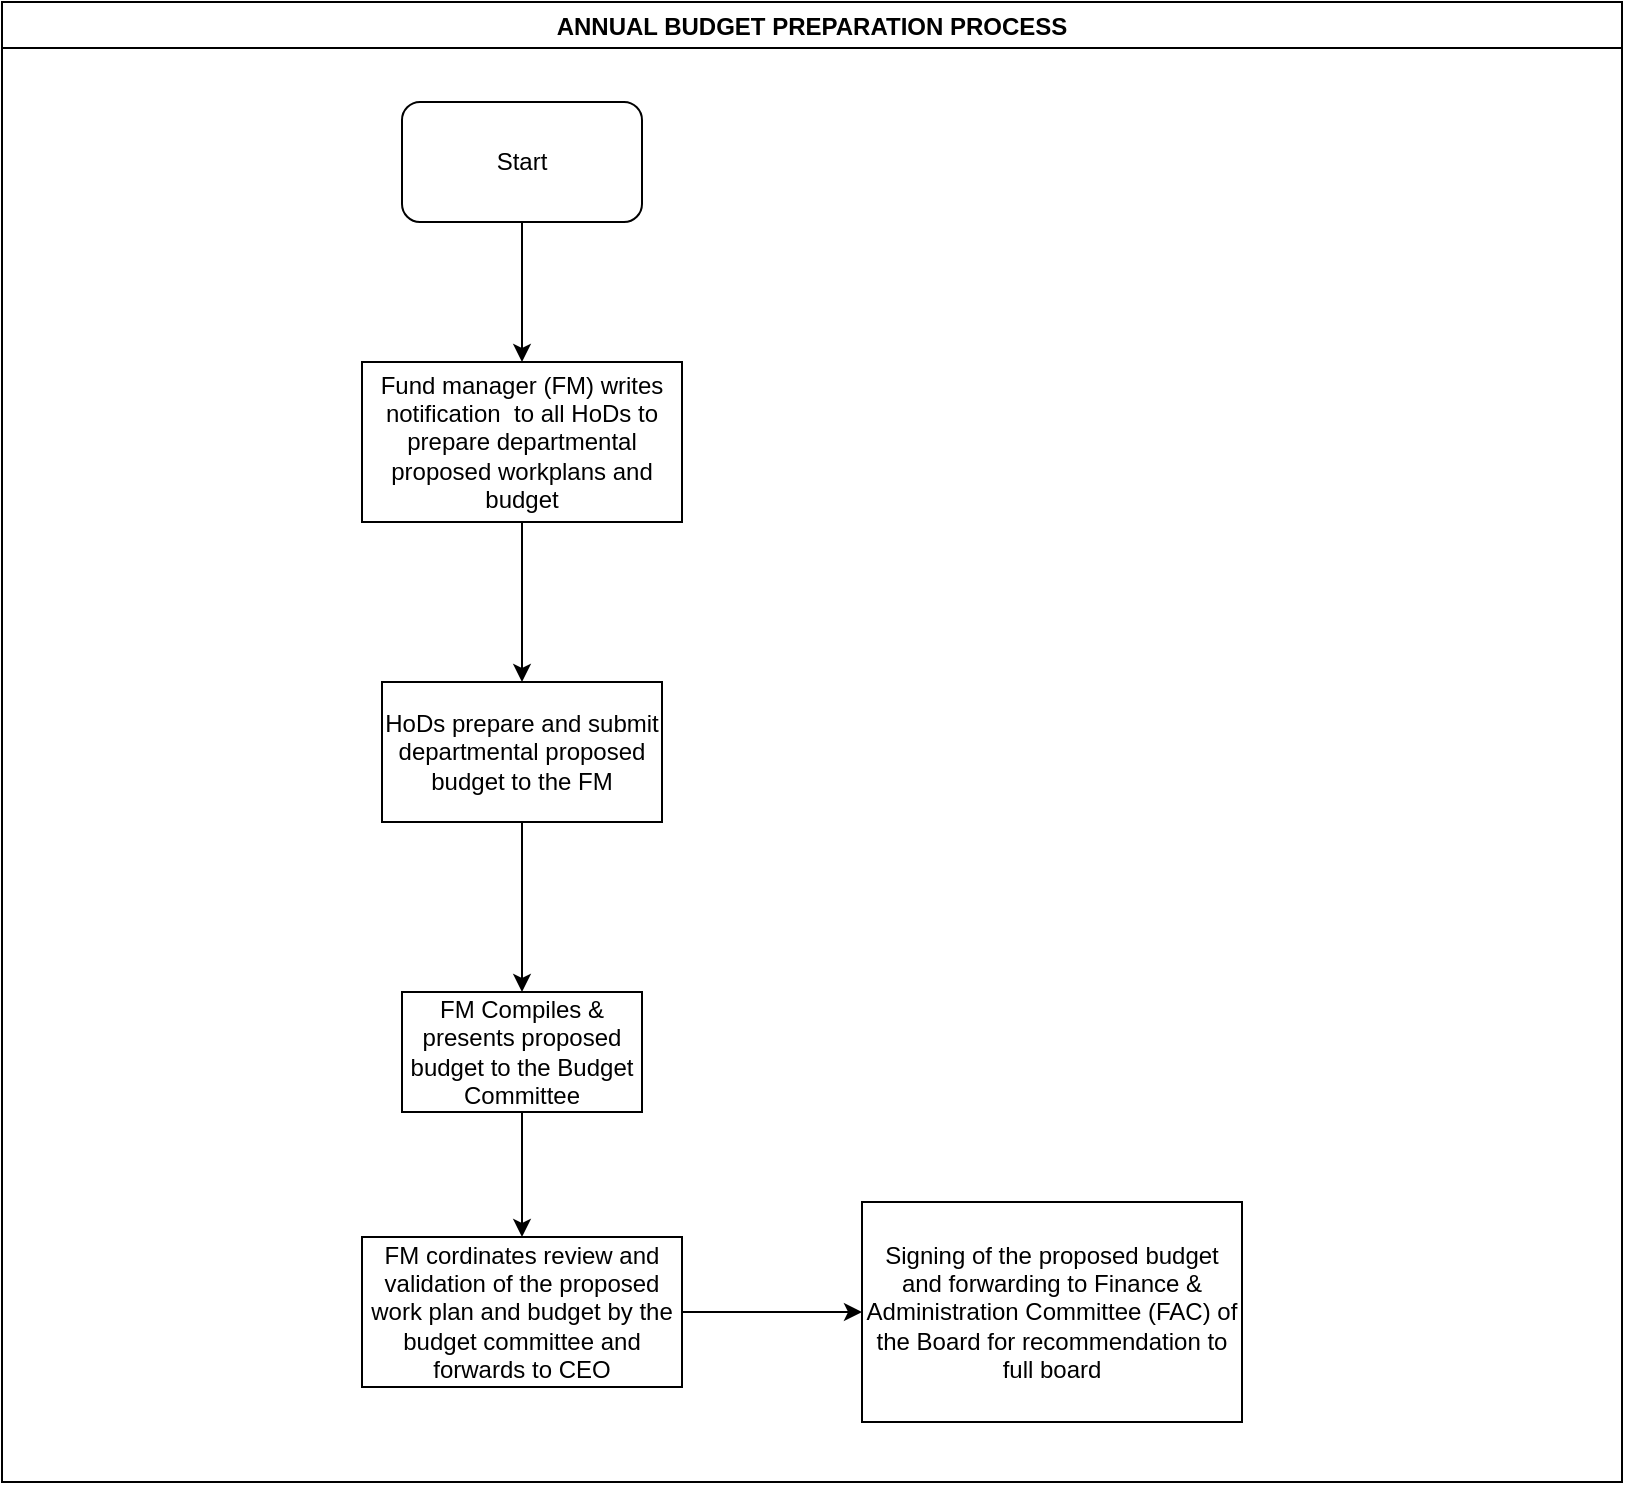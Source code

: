 <mxfile version="14.7.7" type="github">
  <diagram id="Up9UbGRrX_nPrRD4ef_L" name="Page-1">
    <mxGraphModel dx="1038" dy="508" grid="1" gridSize="10" guides="1" tooltips="1" connect="1" arrows="1" fold="1" page="1" pageScale="1" pageWidth="1169" pageHeight="827" math="0" shadow="0">
      <root>
        <mxCell id="0" />
        <mxCell id="1" parent="0" />
        <mxCell id="DuP928JgmqVkN7yUHcAI-1" value="ANNUAL BUDGET PREPARATION PROCESS" style="swimlane;" vertex="1" parent="1">
          <mxGeometry x="100" y="30" width="810" height="740" as="geometry" />
        </mxCell>
        <mxCell id="DuP928JgmqVkN7yUHcAI-2" value="Start" style="rounded=1;whiteSpace=wrap;html=1;" vertex="1" parent="DuP928JgmqVkN7yUHcAI-1">
          <mxGeometry x="200" y="50" width="120" height="60" as="geometry" />
        </mxCell>
        <mxCell id="DuP928JgmqVkN7yUHcAI-4" value="Fund manager (FM) writes notification&amp;nbsp; to all HoDs to prepare departmental proposed workplans and budget " style="rounded=0;whiteSpace=wrap;html=1;" vertex="1" parent="DuP928JgmqVkN7yUHcAI-1">
          <mxGeometry x="180" y="180" width="160" height="80" as="geometry" />
        </mxCell>
        <mxCell id="DuP928JgmqVkN7yUHcAI-6" value="" style="edgeStyle=orthogonalEdgeStyle;rounded=0;orthogonalLoop=1;jettySize=auto;html=1;entryX=0.5;entryY=0;entryDx=0;entryDy=0;exitX=0.5;exitY=1;exitDx=0;exitDy=0;" edge="1" parent="DuP928JgmqVkN7yUHcAI-1" source="DuP928JgmqVkN7yUHcAI-2" target="DuP928JgmqVkN7yUHcAI-4">
          <mxGeometry relative="1" as="geometry">
            <mxPoint x="260" y="190" as="targetPoint" />
            <Array as="points">
              <mxPoint x="260" y="160" />
              <mxPoint x="260" y="160" />
            </Array>
          </mxGeometry>
        </mxCell>
        <mxCell id="DuP928JgmqVkN7yUHcAI-11" value="FM &lt;span lang=&quot;EN-GB&quot;&gt;cordinates review and validation of the proposed work plan and budget by the budget committee and forwards to CEO &lt;/span&gt;" style="whiteSpace=wrap;html=1;rounded=0;" vertex="1" parent="DuP928JgmqVkN7yUHcAI-1">
          <mxGeometry x="180" y="617.5" width="160" height="75" as="geometry" />
        </mxCell>
        <mxCell id="DuP928JgmqVkN7yUHcAI-10" value="" style="edgeStyle=orthogonalEdgeStyle;rounded=0;orthogonalLoop=1;jettySize=auto;html=1;" edge="1" parent="1" source="DuP928JgmqVkN7yUHcAI-7" target="DuP928JgmqVkN7yUHcAI-9">
          <mxGeometry relative="1" as="geometry" />
        </mxCell>
        <mxCell id="DuP928JgmqVkN7yUHcAI-7" value="HoDs &lt;span lang=&quot;EN-GB&quot;&gt;prepare and submit departmental proposed budget to the FM &lt;/span&gt;" style="whiteSpace=wrap;html=1;rounded=0;" vertex="1" parent="1">
          <mxGeometry x="290" y="370" width="140" height="70" as="geometry" />
        </mxCell>
        <mxCell id="DuP928JgmqVkN7yUHcAI-8" value="" style="edgeStyle=orthogonalEdgeStyle;rounded=0;orthogonalLoop=1;jettySize=auto;html=1;" edge="1" parent="1" source="DuP928JgmqVkN7yUHcAI-4" target="DuP928JgmqVkN7yUHcAI-7">
          <mxGeometry relative="1" as="geometry" />
        </mxCell>
        <mxCell id="DuP928JgmqVkN7yUHcAI-12" value="" style="edgeStyle=orthogonalEdgeStyle;rounded=0;orthogonalLoop=1;jettySize=auto;html=1;" edge="1" parent="1" source="DuP928JgmqVkN7yUHcAI-9" target="DuP928JgmqVkN7yUHcAI-11">
          <mxGeometry relative="1" as="geometry" />
        </mxCell>
        <mxCell id="DuP928JgmqVkN7yUHcAI-9" value="&lt;span lang=&quot;EN-GB&quot;&gt;FM Compiles &amp;amp; presents proposed budget to the Budget Committee &lt;/span&gt;" style="whiteSpace=wrap;html=1;rounded=0;" vertex="1" parent="1">
          <mxGeometry x="300" y="525" width="120" height="60" as="geometry" />
        </mxCell>
        <mxCell id="DuP928JgmqVkN7yUHcAI-14" value="" style="edgeStyle=orthogonalEdgeStyle;rounded=0;orthogonalLoop=1;jettySize=auto;html=1;" edge="1" parent="1" source="DuP928JgmqVkN7yUHcAI-11" target="DuP928JgmqVkN7yUHcAI-13">
          <mxGeometry relative="1" as="geometry" />
        </mxCell>
        <mxCell id="DuP928JgmqVkN7yUHcAI-13" value="Signing of the proposed budget and forwarding to Finance &amp;amp; Administration Committee (FAC) of the Board for recommendation to full board" style="rounded=0;whiteSpace=wrap;html=1;" vertex="1" parent="1">
          <mxGeometry x="530" y="630" width="190" height="110" as="geometry" />
        </mxCell>
      </root>
    </mxGraphModel>
  </diagram>
</mxfile>
